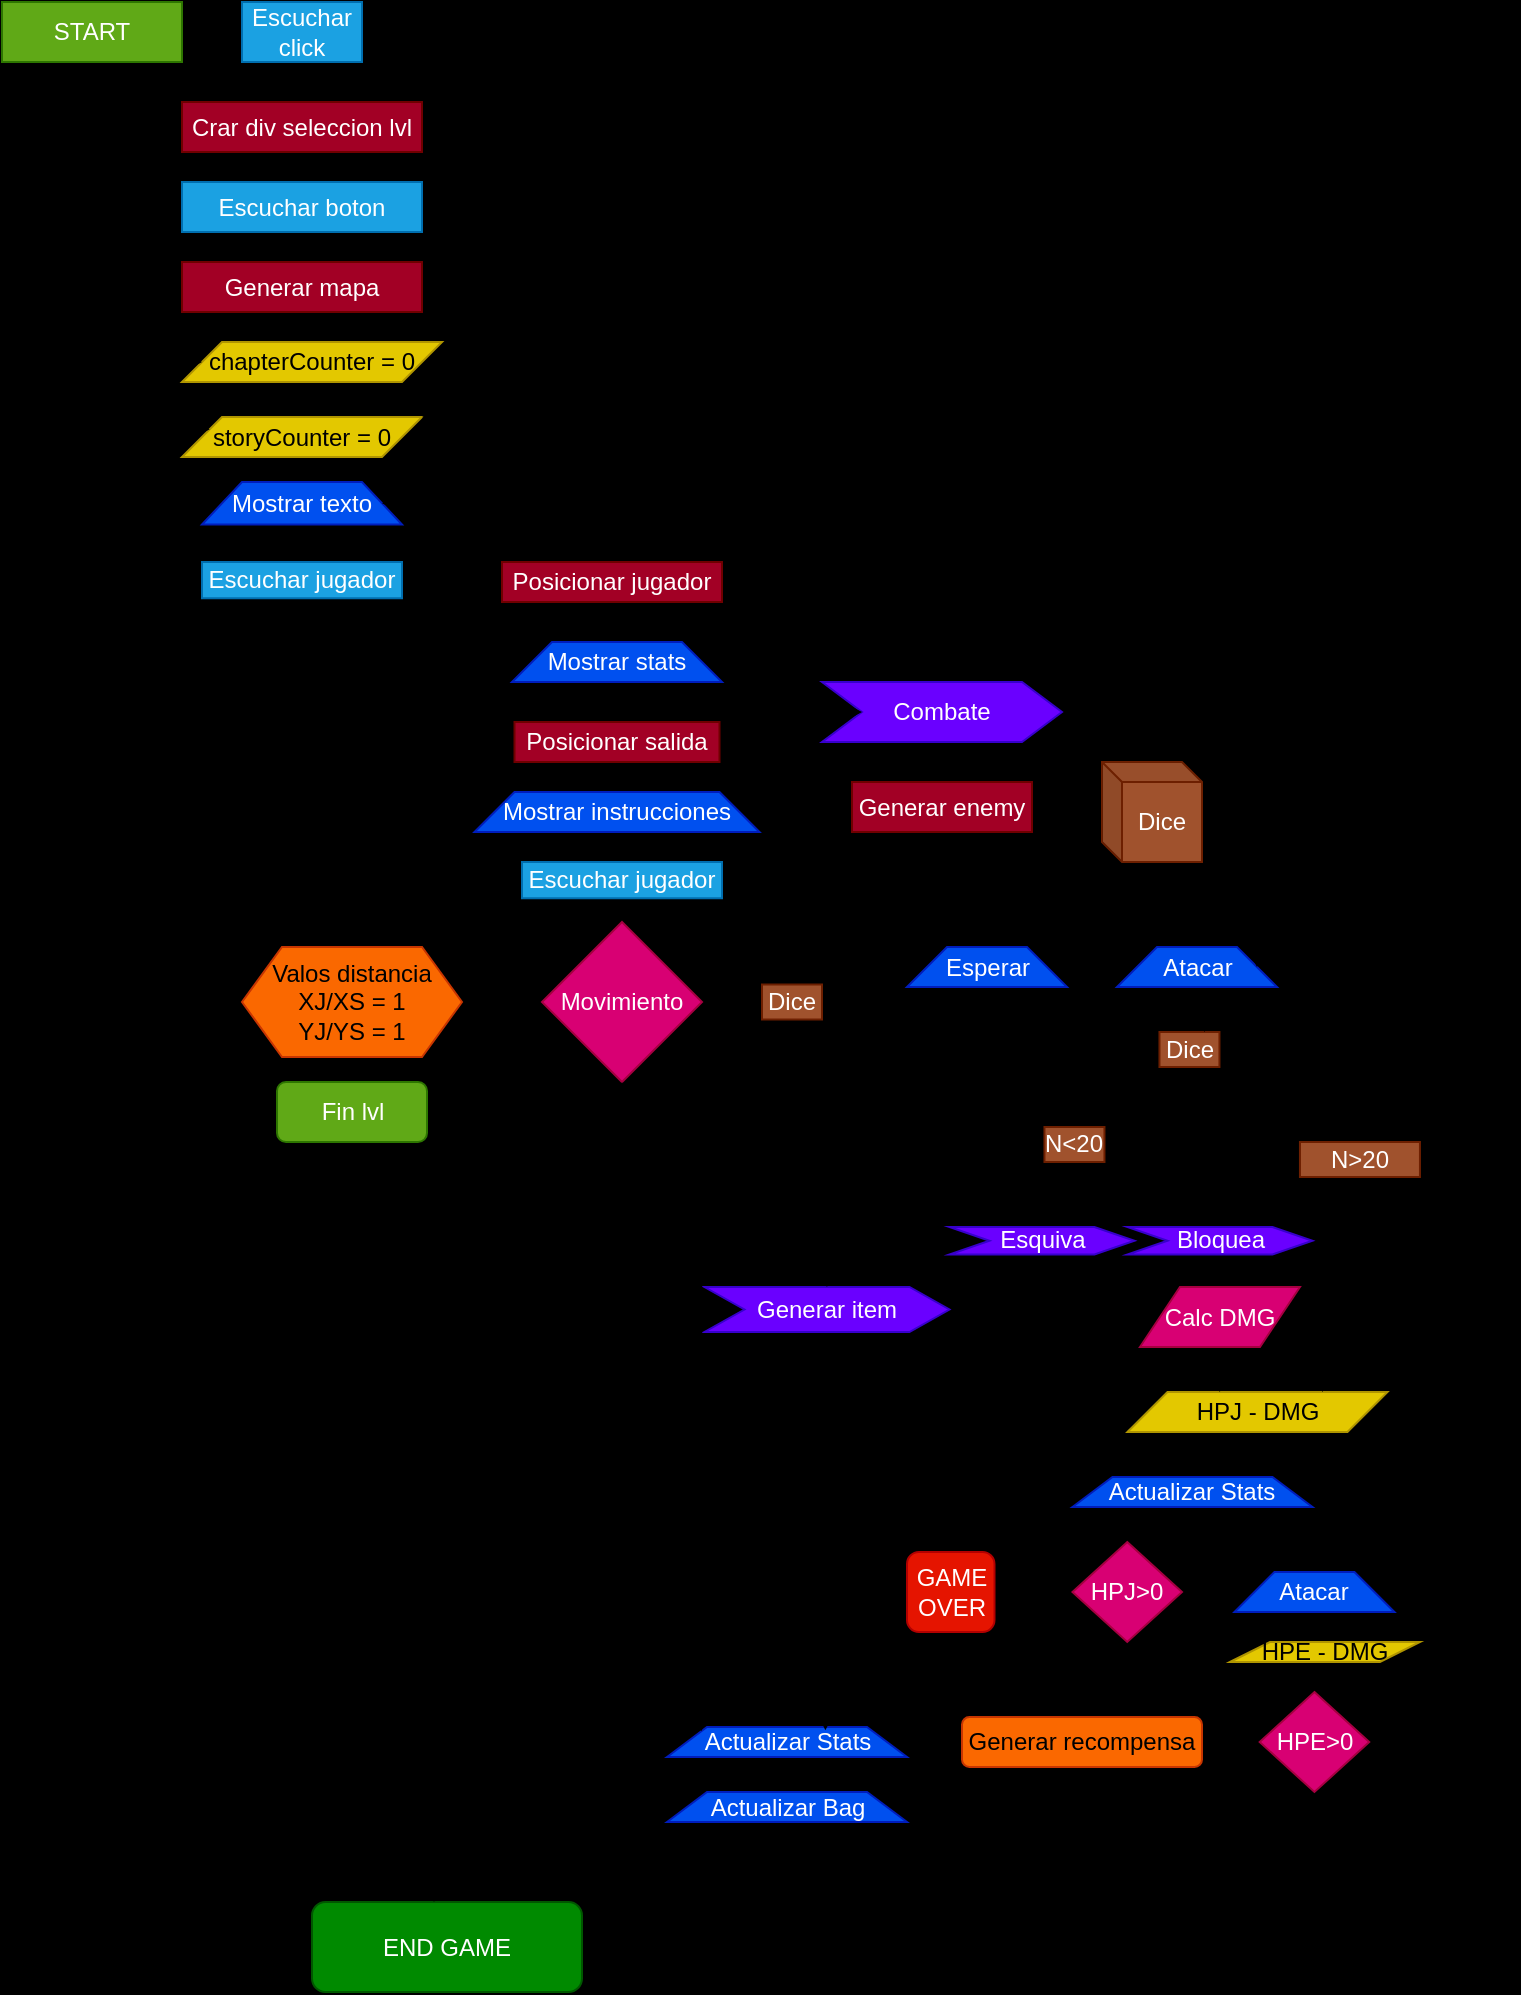 <mxfile version="21.7.5" type="device">
  <diagram name="Page-1" id="5d7acffa-a066-3a61-03fe-96351882024d">
    <mxGraphModel dx="1569" dy="1183" grid="1" gridSize="15" guides="1" tooltips="1" connect="1" arrows="1" fold="1" page="1" pageScale="1" pageWidth="827" pageHeight="1169" background="#000000" math="0" shadow="0">
      <root>
        <mxCell id="0" />
        <mxCell id="1" parent="0" />
        <mxCell id="wfoGd8OtOV6E7BtPtAyt-22" value="" style="edgeStyle=orthogonalEdgeStyle;rounded=0;orthogonalLoop=1;jettySize=auto;html=1;" parent="1" source="wfoGd8OtOV6E7BtPtAyt-1" target="wfoGd8OtOV6E7BtPtAyt-21" edge="1">
          <mxGeometry relative="1" as="geometry" />
        </mxCell>
        <mxCell id="wfoGd8OtOV6E7BtPtAyt-1" value="START" style="rounded=0;whiteSpace=wrap;html=1;fillColor=#60a917;fontColor=#ffffff;strokeColor=#2D7600;" parent="1" vertex="1">
          <mxGeometry x="10" y="10" width="90" height="30" as="geometry" />
        </mxCell>
        <mxCell id="wfoGd8OtOV6E7BtPtAyt-24" value="" style="edgeStyle=orthogonalEdgeStyle;rounded=0;orthogonalLoop=1;jettySize=auto;html=1;" parent="1" source="wfoGd8OtOV6E7BtPtAyt-21" target="wfoGd8OtOV6E7BtPtAyt-23" edge="1">
          <mxGeometry relative="1" as="geometry" />
        </mxCell>
        <mxCell id="wfoGd8OtOV6E7BtPtAyt-21" value="Escuchar click" style="rounded=0;whiteSpace=wrap;html=1;fillColor=#1ba1e2;fontColor=#ffffff;strokeColor=#006EAF;" parent="1" vertex="1">
          <mxGeometry x="130" y="10" width="60" height="30" as="geometry" />
        </mxCell>
        <mxCell id="wfoGd8OtOV6E7BtPtAyt-26" value="" style="edgeStyle=orthogonalEdgeStyle;rounded=0;orthogonalLoop=1;jettySize=auto;html=1;" parent="1" source="wfoGd8OtOV6E7BtPtAyt-23" target="wfoGd8OtOV6E7BtPtAyt-25" edge="1">
          <mxGeometry relative="1" as="geometry" />
        </mxCell>
        <mxCell id="wfoGd8OtOV6E7BtPtAyt-23" value="Crar div seleccion lvl" style="whiteSpace=wrap;html=1;rounded=0;fillColor=#a20025;fontColor=#ffffff;strokeColor=#6F0000;" parent="1" vertex="1">
          <mxGeometry x="100" y="60" width="120" height="25" as="geometry" />
        </mxCell>
        <mxCell id="wfoGd8OtOV6E7BtPtAyt-28" value="" style="edgeStyle=orthogonalEdgeStyle;rounded=0;orthogonalLoop=1;jettySize=auto;html=1;" parent="1" source="wfoGd8OtOV6E7BtPtAyt-25" target="wfoGd8OtOV6E7BtPtAyt-27" edge="1">
          <mxGeometry relative="1" as="geometry" />
        </mxCell>
        <mxCell id="wfoGd8OtOV6E7BtPtAyt-25" value="Escuchar boton" style="whiteSpace=wrap;html=1;rounded=0;fillColor=#1ba1e2;fontColor=#ffffff;strokeColor=#006EAF;" parent="1" vertex="1">
          <mxGeometry x="100" y="100" width="120" height="25" as="geometry" />
        </mxCell>
        <mxCell id="wfoGd8OtOV6E7BtPtAyt-60" style="edgeStyle=orthogonalEdgeStyle;rounded=0;orthogonalLoop=1;jettySize=auto;html=1;exitX=0.5;exitY=1;exitDx=0;exitDy=0;entryX=0.469;entryY=-0.033;entryDx=0;entryDy=0;entryPerimeter=0;" parent="1" source="wfoGd8OtOV6E7BtPtAyt-27" target="wfoGd8OtOV6E7BtPtAyt-59" edge="1">
          <mxGeometry relative="1" as="geometry" />
        </mxCell>
        <mxCell id="wfoGd8OtOV6E7BtPtAyt-27" value="Generar mapa" style="whiteSpace=wrap;html=1;rounded=0;fillColor=#a20025;fontColor=#ffffff;strokeColor=#6F0000;" parent="1" vertex="1">
          <mxGeometry x="100" y="140" width="120" height="25" as="geometry" />
        </mxCell>
        <mxCell id="wfoGd8OtOV6E7BtPtAyt-73" style="edgeStyle=orthogonalEdgeStyle;rounded=0;orthogonalLoop=1;jettySize=auto;html=1;exitX=1;exitY=0.25;exitDx=0;exitDy=0;entryX=-0.004;entryY=0.072;entryDx=0;entryDy=0;entryPerimeter=0;" parent="1" source="wfoGd8OtOV6E7BtPtAyt-30" target="wfoGd8OtOV6E7BtPtAyt-32" edge="1">
          <mxGeometry relative="1" as="geometry" />
        </mxCell>
        <mxCell id="wfoGd8OtOV6E7BtPtAyt-30" value="storyCounter = 0" style="shape=parallelogram;perimeter=parallelogramPerimeter;whiteSpace=wrap;html=1;fixedSize=1;rounded=0;fillColor=#e3c800;fontColor=#000000;strokeColor=#B09500;" parent="1" vertex="1">
          <mxGeometry x="100" y="217.5" width="120" height="20" as="geometry" />
        </mxCell>
        <mxCell id="wfoGd8OtOV6E7BtPtAyt-32" value="storyText//Array" style="swimlane;fontStyle=0;childLayout=stackLayout;horizontal=1;startSize=30;horizontalStack=0;resizeParent=1;resizeParentMax=0;resizeLast=0;collapsible=1;marginBottom=0;whiteSpace=wrap;html=1;fillColor=none;" parent="1" vertex="1">
          <mxGeometry x="440" y="60" width="110" height="210" as="geometry">
            <mxRectangle x="610" width="120" height="30" as="alternateBounds" />
          </mxGeometry>
        </mxCell>
        <mxCell id="wfoGd8OtOV6E7BtPtAyt-33" value="0" style="text;strokeColor=none;fillColor=none;align=left;verticalAlign=middle;spacingLeft=4;spacingRight=4;overflow=hidden;points=[[0,0.5],[1,0.5]];portConstraint=eastwest;rotatable=0;whiteSpace=wrap;html=1;" parent="wfoGd8OtOV6E7BtPtAyt-32" vertex="1">
          <mxGeometry y="30" width="110" height="30" as="geometry" />
        </mxCell>
        <mxCell id="wfoGd8OtOV6E7BtPtAyt-34" value="1" style="text;strokeColor=none;fillColor=none;align=left;verticalAlign=middle;spacingLeft=4;spacingRight=4;overflow=hidden;points=[[0,0.5],[1,0.5]];portConstraint=eastwest;rotatable=0;whiteSpace=wrap;html=1;" parent="wfoGd8OtOV6E7BtPtAyt-32" vertex="1">
          <mxGeometry y="60" width="110" height="30" as="geometry" />
        </mxCell>
        <mxCell id="wfoGd8OtOV6E7BtPtAyt-35" value="2" style="text;strokeColor=none;fillColor=none;align=left;verticalAlign=middle;spacingLeft=4;spacingRight=4;overflow=hidden;points=[[0,0.5],[1,0.5]];portConstraint=eastwest;rotatable=0;whiteSpace=wrap;html=1;" parent="wfoGd8OtOV6E7BtPtAyt-32" vertex="1">
          <mxGeometry y="90" width="110" height="30" as="geometry" />
        </mxCell>
        <mxCell id="wfoGd8OtOV6E7BtPtAyt-36" value="3" style="text;strokeColor=none;fillColor=none;align=left;verticalAlign=middle;spacingLeft=4;spacingRight=4;overflow=hidden;points=[[0,0.5],[1,0.5]];portConstraint=eastwest;rotatable=0;whiteSpace=wrap;html=1;" parent="wfoGd8OtOV6E7BtPtAyt-32" vertex="1">
          <mxGeometry y="120" width="110" height="30" as="geometry" />
        </mxCell>
        <mxCell id="wfoGd8OtOV6E7BtPtAyt-38" value="4" style="text;strokeColor=none;fillColor=none;align=left;verticalAlign=middle;spacingLeft=4;spacingRight=4;overflow=hidden;points=[[0,0.5],[1,0.5]];portConstraint=eastwest;rotatable=0;whiteSpace=wrap;html=1;" parent="wfoGd8OtOV6E7BtPtAyt-32" vertex="1">
          <mxGeometry y="150" width="110" height="30" as="geometry" />
        </mxCell>
        <mxCell id="wfoGd8OtOV6E7BtPtAyt-37" value="5" style="text;strokeColor=none;fillColor=none;align=left;verticalAlign=middle;spacingLeft=4;spacingRight=4;overflow=hidden;points=[[0,0.5],[1,0.5]];portConstraint=eastwest;rotatable=0;whiteSpace=wrap;html=1;" parent="wfoGd8OtOV6E7BtPtAyt-32" vertex="1">
          <mxGeometry y="180" width="110" height="30" as="geometry" />
        </mxCell>
        <mxCell id="wfoGd8OtOV6E7BtPtAyt-75" style="edgeStyle=orthogonalEdgeStyle;rounded=0;orthogonalLoop=1;jettySize=auto;html=1;exitX=0.5;exitY=1;exitDx=0;exitDy=0;entryX=0.5;entryY=0;entryDx=0;entryDy=0;" parent="1" source="wfoGd8OtOV6E7BtPtAyt-39" target="wfoGd8OtOV6E7BtPtAyt-47" edge="1">
          <mxGeometry relative="1" as="geometry" />
        </mxCell>
        <mxCell id="wfoGd8OtOV6E7BtPtAyt-39" value="Mostrar texto" style="shape=trapezoid;perimeter=trapezoidPerimeter;whiteSpace=wrap;html=1;fixedSize=1;rounded=0;fillColor=#0050ef;strokeColor=#001DBC;fontColor=#ffffff;" parent="1" vertex="1">
          <mxGeometry x="110" y="250" width="100" height="21.25" as="geometry" />
        </mxCell>
        <mxCell id="wfoGd8OtOV6E7BtPtAyt-77" style="edgeStyle=orthogonalEdgeStyle;rounded=0;orthogonalLoop=1;jettySize=auto;html=1;exitX=0;exitY=0.5;exitDx=0;exitDy=0;entryX=0;entryY=0.25;entryDx=0;entryDy=0;" parent="1" source="wfoGd8OtOV6E7BtPtAyt-47" target="wfoGd8OtOV6E7BtPtAyt-30" edge="1">
          <mxGeometry relative="1" as="geometry">
            <Array as="points">
              <mxPoint x="90" y="299" />
              <mxPoint x="90" y="224" />
            </Array>
          </mxGeometry>
        </mxCell>
        <mxCell id="wfoGd8OtOV6E7BtPtAyt-78" style="edgeStyle=orthogonalEdgeStyle;rounded=0;orthogonalLoop=1;jettySize=auto;html=1;exitX=1;exitY=0.5;exitDx=0;exitDy=0;entryX=0;entryY=0.5;entryDx=0;entryDy=0;" parent="1" source="wfoGd8OtOV6E7BtPtAyt-47" target="wfoGd8OtOV6E7BtPtAyt-52" edge="1">
          <mxGeometry relative="1" as="geometry" />
        </mxCell>
        <mxCell id="wfoGd8OtOV6E7BtPtAyt-47" value="Escuchar jugador" style="whiteSpace=wrap;html=1;rounded=0;fillColor=#1ba1e2;fontColor=#ffffff;strokeColor=#006EAF;" parent="1" vertex="1">
          <mxGeometry x="110" y="290" width="100" height="18.13" as="geometry" />
        </mxCell>
        <mxCell id="wfoGd8OtOV6E7BtPtAyt-56" value="" style="edgeStyle=orthogonalEdgeStyle;rounded=0;orthogonalLoop=1;jettySize=auto;html=1;" parent="1" source="wfoGd8OtOV6E7BtPtAyt-52" target="wfoGd8OtOV6E7BtPtAyt-55" edge="1">
          <mxGeometry relative="1" as="geometry">
            <Array as="points">
              <mxPoint x="315" y="320" />
              <mxPoint x="315" y="320" />
            </Array>
          </mxGeometry>
        </mxCell>
        <mxCell id="wfoGd8OtOV6E7BtPtAyt-52" value="Posicionar jugador" style="rounded=0;whiteSpace=wrap;html=1;fillColor=#a20025;fontColor=#ffffff;strokeColor=#6F0000;" parent="1" vertex="1">
          <mxGeometry x="260" y="290" width="110" height="20" as="geometry" />
        </mxCell>
        <mxCell id="wfoGd8OtOV6E7BtPtAyt-58" value="" style="edgeStyle=orthogonalEdgeStyle;rounded=0;orthogonalLoop=1;jettySize=auto;html=1;" parent="1" source="wfoGd8OtOV6E7BtPtAyt-55" target="wfoGd8OtOV6E7BtPtAyt-57" edge="1">
          <mxGeometry relative="1" as="geometry" />
        </mxCell>
        <mxCell id="wfoGd8OtOV6E7BtPtAyt-55" value="Mostrar stats" style="shape=trapezoid;perimeter=trapezoidPerimeter;whiteSpace=wrap;html=1;fixedSize=1;rounded=0;fillColor=#0050ef;fontColor=#ffffff;strokeColor=#001DBC;" parent="1" vertex="1">
          <mxGeometry x="265" y="330" width="105" height="20" as="geometry" />
        </mxCell>
        <mxCell id="wfoGd8OtOV6E7BtPtAyt-80" value="" style="edgeStyle=orthogonalEdgeStyle;rounded=0;orthogonalLoop=1;jettySize=auto;html=1;" parent="1" source="wfoGd8OtOV6E7BtPtAyt-57" target="wfoGd8OtOV6E7BtPtAyt-79" edge="1">
          <mxGeometry relative="1" as="geometry" />
        </mxCell>
        <mxCell id="wfoGd8OtOV6E7BtPtAyt-57" value="Posicionar salida" style="whiteSpace=wrap;html=1;fillColor=#a20025;strokeColor=#6F0000;fontColor=#ffffff;rounded=0;" parent="1" vertex="1">
          <mxGeometry x="266.25" y="370" width="102.5" height="20" as="geometry" />
        </mxCell>
        <mxCell id="wfoGd8OtOV6E7BtPtAyt-61" style="edgeStyle=orthogonalEdgeStyle;rounded=0;orthogonalLoop=1;jettySize=auto;html=1;exitX=0.5;exitY=1;exitDx=0;exitDy=0;entryX=0.554;entryY=-0.046;entryDx=0;entryDy=0;entryPerimeter=0;" parent="1" source="wfoGd8OtOV6E7BtPtAyt-59" target="wfoGd8OtOV6E7BtPtAyt-30" edge="1">
          <mxGeometry relative="1" as="geometry" />
        </mxCell>
        <mxCell id="wfoGd8OtOV6E7BtPtAyt-71" style="edgeStyle=orthogonalEdgeStyle;rounded=0;orthogonalLoop=1;jettySize=auto;html=1;exitX=1;exitY=0;exitDx=0;exitDy=0;entryX=0.005;entryY=0.116;entryDx=0;entryDy=0;entryPerimeter=0;" parent="1" source="wfoGd8OtOV6E7BtPtAyt-59" target="wfoGd8OtOV6E7BtPtAyt-65" edge="1">
          <mxGeometry relative="1" as="geometry" />
        </mxCell>
        <mxCell id="wfoGd8OtOV6E7BtPtAyt-59" value="chapterCounter = 0" style="shape=parallelogram;perimeter=parallelogramPerimeter;whiteSpace=wrap;html=1;fixedSize=1;rounded=0;fillColor=#e3c800;fontColor=#000000;strokeColor=#B09500;" parent="1" vertex="1">
          <mxGeometry x="100" y="180" width="130" height="20" as="geometry" />
        </mxCell>
        <mxCell id="wfoGd8OtOV6E7BtPtAyt-64" value="chapterSelector//Array" style="swimlane;fontStyle=0;childLayout=stackLayout;horizontal=1;startSize=30;horizontalStack=0;resizeParent=1;resizeParentMax=0;resizeLast=0;collapsible=1;marginBottom=0;whiteSpace=wrap;html=1;fillColor=none;" parent="1" vertex="1">
          <mxGeometry x="610" y="10" width="130" height="210" as="geometry">
            <mxRectangle x="610" width="120" height="30" as="alternateBounds" />
          </mxGeometry>
        </mxCell>
        <mxCell id="wfoGd8OtOV6E7BtPtAyt-65" value="0" style="text;strokeColor=none;fillColor=none;align=left;verticalAlign=middle;spacingLeft=4;spacingRight=4;overflow=hidden;points=[[0,0.5],[1,0.5]];portConstraint=eastwest;rotatable=0;whiteSpace=wrap;html=1;" parent="wfoGd8OtOV6E7BtPtAyt-64" vertex="1">
          <mxGeometry y="30" width="130" height="30" as="geometry" />
        </mxCell>
        <mxCell id="wfoGd8OtOV6E7BtPtAyt-66" value="1" style="text;strokeColor=none;fillColor=none;align=left;verticalAlign=middle;spacingLeft=4;spacingRight=4;overflow=hidden;points=[[0,0.5],[1,0.5]];portConstraint=eastwest;rotatable=0;whiteSpace=wrap;html=1;" parent="wfoGd8OtOV6E7BtPtAyt-64" vertex="1">
          <mxGeometry y="60" width="130" height="30" as="geometry" />
        </mxCell>
        <mxCell id="wfoGd8OtOV6E7BtPtAyt-67" value="2" style="text;strokeColor=none;fillColor=none;align=left;verticalAlign=middle;spacingLeft=4;spacingRight=4;overflow=hidden;points=[[0,0.5],[1,0.5]];portConstraint=eastwest;rotatable=0;whiteSpace=wrap;html=1;" parent="wfoGd8OtOV6E7BtPtAyt-64" vertex="1">
          <mxGeometry y="90" width="130" height="30" as="geometry" />
        </mxCell>
        <mxCell id="wfoGd8OtOV6E7BtPtAyt-68" value="3" style="text;strokeColor=none;fillColor=none;align=left;verticalAlign=middle;spacingLeft=4;spacingRight=4;overflow=hidden;points=[[0,0.5],[1,0.5]];portConstraint=eastwest;rotatable=0;whiteSpace=wrap;html=1;" parent="wfoGd8OtOV6E7BtPtAyt-64" vertex="1">
          <mxGeometry y="120" width="130" height="30" as="geometry" />
        </mxCell>
        <mxCell id="wfoGd8OtOV6E7BtPtAyt-69" value="4" style="text;strokeColor=none;fillColor=none;align=left;verticalAlign=middle;spacingLeft=4;spacingRight=4;overflow=hidden;points=[[0,0.5],[1,0.5]];portConstraint=eastwest;rotatable=0;whiteSpace=wrap;html=1;" parent="wfoGd8OtOV6E7BtPtAyt-64" vertex="1">
          <mxGeometry y="150" width="130" height="30" as="geometry" />
        </mxCell>
        <mxCell id="wfoGd8OtOV6E7BtPtAyt-70" value="5" style="text;strokeColor=none;fillColor=none;align=left;verticalAlign=middle;spacingLeft=4;spacingRight=4;overflow=hidden;points=[[0,0.5],[1,0.5]];portConstraint=eastwest;rotatable=0;whiteSpace=wrap;html=1;" parent="wfoGd8OtOV6E7BtPtAyt-64" vertex="1">
          <mxGeometry y="180" width="130" height="30" as="geometry" />
        </mxCell>
        <mxCell id="wfoGd8OtOV6E7BtPtAyt-72" style="edgeStyle=orthogonalEdgeStyle;rounded=0;orthogonalLoop=1;jettySize=auto;html=1;exitX=0;exitY=0.5;exitDx=0;exitDy=0;entryX=1;entryY=0;entryDx=0;entryDy=0;" parent="1" source="wfoGd8OtOV6E7BtPtAyt-65" target="wfoGd8OtOV6E7BtPtAyt-30" edge="1">
          <mxGeometry relative="1" as="geometry">
            <Array as="points">
              <mxPoint x="240" y="55" />
              <mxPoint x="240" y="217" />
            </Array>
          </mxGeometry>
        </mxCell>
        <mxCell id="wfoGd8OtOV6E7BtPtAyt-74" style="edgeStyle=orthogonalEdgeStyle;rounded=0;orthogonalLoop=1;jettySize=auto;html=1;exitX=0;exitY=0.5;exitDx=0;exitDy=0;entryX=1;entryY=0.5;entryDx=0;entryDy=0;" parent="1" source="wfoGd8OtOV6E7BtPtAyt-37" target="wfoGd8OtOV6E7BtPtAyt-39" edge="1">
          <mxGeometry relative="1" as="geometry">
            <Array as="points">
              <mxPoint x="440" y="260" />
              <mxPoint x="340" y="260" />
            </Array>
          </mxGeometry>
        </mxCell>
        <mxCell id="wfoGd8OtOV6E7BtPtAyt-84" style="edgeStyle=orthogonalEdgeStyle;rounded=0;orthogonalLoop=1;jettySize=auto;html=1;exitX=0.5;exitY=1;exitDx=0;exitDy=0;entryX=0.5;entryY=0;entryDx=0;entryDy=0;" parent="1" source="wfoGd8OtOV6E7BtPtAyt-79" target="wfoGd8OtOV6E7BtPtAyt-83" edge="1">
          <mxGeometry relative="1" as="geometry" />
        </mxCell>
        <mxCell id="wfoGd8OtOV6E7BtPtAyt-79" value="Mostrar instrucciones" style="shape=trapezoid;perimeter=trapezoidPerimeter;whiteSpace=wrap;html=1;fixedSize=1;fillColor=#0050ef;strokeColor=#001DBC;fontColor=#ffffff;rounded=0;" parent="1" vertex="1">
          <mxGeometry x="246.25" y="405" width="142.5" height="20" as="geometry" />
        </mxCell>
        <mxCell id="wfoGd8OtOV6E7BtPtAyt-86" style="edgeStyle=orthogonalEdgeStyle;rounded=0;orthogonalLoop=1;jettySize=auto;html=1;exitX=0.5;exitY=1;exitDx=0;exitDy=0;entryX=0.5;entryY=0;entryDx=0;entryDy=0;" parent="1" source="wfoGd8OtOV6E7BtPtAyt-83" target="wfoGd8OtOV6E7BtPtAyt-85" edge="1">
          <mxGeometry relative="1" as="geometry" />
        </mxCell>
        <mxCell id="wfoGd8OtOV6E7BtPtAyt-83" value="Escuchar jugador" style="whiteSpace=wrap;html=1;rounded=0;fillColor=#1ba1e2;fontColor=#ffffff;strokeColor=#006EAF;" parent="1" vertex="1">
          <mxGeometry x="270" y="440" width="100" height="18.13" as="geometry" />
        </mxCell>
        <mxCell id="wfoGd8OtOV6E7BtPtAyt-89" value="" style="edgeStyle=orthogonalEdgeStyle;rounded=0;orthogonalLoop=1;jettySize=auto;html=1;" parent="1" source="wfoGd8OtOV6E7BtPtAyt-85" target="wfoGd8OtOV6E7BtPtAyt-88" edge="1">
          <mxGeometry relative="1" as="geometry" />
        </mxCell>
        <mxCell id="Ymu5qP9OyTFw5KDKqHEt-3" style="edgeStyle=orthogonalEdgeStyle;rounded=0;orthogonalLoop=1;jettySize=auto;html=1;exitX=1;exitY=0.5;exitDx=0;exitDy=0;entryX=0;entryY=0.5;entryDx=0;entryDy=0;" edge="1" parent="1" source="wfoGd8OtOV6E7BtPtAyt-85" target="Ymu5qP9OyTFw5KDKqHEt-2">
          <mxGeometry relative="1" as="geometry" />
        </mxCell>
        <mxCell id="wfoGd8OtOV6E7BtPtAyt-85" value="Movimiento" style="rhombus;whiteSpace=wrap;html=1;fillColor=#d80073;fontColor=#ffffff;strokeColor=#A50040;" parent="1" vertex="1">
          <mxGeometry x="280" y="470" width="80" height="80" as="geometry" />
        </mxCell>
        <mxCell id="wfoGd8OtOV6E7BtPtAyt-92" value="" style="edgeStyle=orthogonalEdgeStyle;rounded=0;orthogonalLoop=1;jettySize=auto;html=1;" parent="1" source="wfoGd8OtOV6E7BtPtAyt-88" target="wfoGd8OtOV6E7BtPtAyt-91" edge="1">
          <mxGeometry relative="1" as="geometry" />
        </mxCell>
        <mxCell id="wfoGd8OtOV6E7BtPtAyt-88" value="Valos distancia XJ/XS = 1&lt;br&gt;YJ/YS = 1" style="shape=hexagon;perimeter=hexagonPerimeter2;whiteSpace=wrap;html=1;fixedSize=1;fillColor=#fa6800;strokeColor=#C73500;fontColor=#000000;" parent="1" vertex="1">
          <mxGeometry x="130" y="482.5" width="110" height="55" as="geometry" />
        </mxCell>
        <mxCell id="Ymu5qP9OyTFw5KDKqHEt-8" style="edgeStyle=orthogonalEdgeStyle;rounded=0;orthogonalLoop=1;jettySize=auto;html=1;exitX=0;exitY=0.5;exitDx=0;exitDy=0;entryX=0;entryY=0.5;entryDx=0;entryDy=0;" edge="1" parent="1" source="wfoGd8OtOV6E7BtPtAyt-91" target="wfoGd8OtOV6E7BtPtAyt-59">
          <mxGeometry relative="1" as="geometry">
            <Array as="points">
              <mxPoint x="45" y="565" />
              <mxPoint x="45" y="190" />
            </Array>
          </mxGeometry>
        </mxCell>
        <mxCell id="wfoGd8OtOV6E7BtPtAyt-91" value="Fin lvl" style="rounded=1;whiteSpace=wrap;html=1;fillColor=#60a917;strokeColor=#2D7600;fontColor=#ffffff;" parent="1" vertex="1">
          <mxGeometry x="147.5" y="550" width="75" height="30" as="geometry" />
        </mxCell>
        <mxCell id="wfoGd8OtOV6E7BtPtAyt-96" value="" style="edgeStyle=orthogonalEdgeStyle;rounded=0;orthogonalLoop=1;jettySize=auto;html=1;" parent="1" source="wfoGd8OtOV6E7BtPtAyt-93" target="wfoGd8OtOV6E7BtPtAyt-95" edge="1">
          <mxGeometry relative="1" as="geometry" />
        </mxCell>
        <mxCell id="wfoGd8OtOV6E7BtPtAyt-93" value="Combate" style="shape=step;perimeter=stepPerimeter;whiteSpace=wrap;html=1;fixedSize=1;fillColor=#6a00ff;strokeColor=#3700CC;fontColor=#ffffff;" parent="1" vertex="1">
          <mxGeometry x="420" y="350" width="120" height="30" as="geometry" />
        </mxCell>
        <mxCell id="wfoGd8OtOV6E7BtPtAyt-98" style="edgeStyle=orthogonalEdgeStyle;rounded=0;orthogonalLoop=1;jettySize=auto;html=1;exitX=1;exitY=0.5;exitDx=0;exitDy=0;entryX=0;entryY=0;entryDx=0;entryDy=20;entryPerimeter=0;" parent="1" source="wfoGd8OtOV6E7BtPtAyt-95" target="wfoGd8OtOV6E7BtPtAyt-97" edge="1">
          <mxGeometry relative="1" as="geometry" />
        </mxCell>
        <mxCell id="wfoGd8OtOV6E7BtPtAyt-95" value="Generar enemy" style="whiteSpace=wrap;html=1;fillColor=#a20025;strokeColor=#6F0000;fontColor=#ffffff;" parent="1" vertex="1">
          <mxGeometry x="435" y="400" width="90" height="25" as="geometry" />
        </mxCell>
        <mxCell id="wfoGd8OtOV6E7BtPtAyt-132" style="edgeStyle=orthogonalEdgeStyle;rounded=0;orthogonalLoop=1;jettySize=auto;html=1;exitX=0;exitY=0;exitDx=10;exitDy=50;exitPerimeter=0;entryX=0.25;entryY=0;entryDx=0;entryDy=0;" parent="1" source="wfoGd8OtOV6E7BtPtAyt-97" target="wfoGd8OtOV6E7BtPtAyt-100" edge="1">
          <mxGeometry relative="1" as="geometry">
            <Array as="points">
              <mxPoint x="483" y="440" />
            </Array>
          </mxGeometry>
        </mxCell>
        <mxCell id="wfoGd8OtOV6E7BtPtAyt-133" style="edgeStyle=orthogonalEdgeStyle;rounded=0;orthogonalLoop=1;jettySize=auto;html=1;exitX=0;exitY=0;exitDx=30;exitDy=50;exitPerimeter=0;entryX=0.314;entryY=0.015;entryDx=0;entryDy=0;entryPerimeter=0;" parent="1" source="wfoGd8OtOV6E7BtPtAyt-97" target="wfoGd8OtOV6E7BtPtAyt-99" edge="1">
          <mxGeometry relative="1" as="geometry" />
        </mxCell>
        <mxCell id="wfoGd8OtOV6E7BtPtAyt-97" value="Dice" style="shape=cube;whiteSpace=wrap;html=1;boundedLbl=1;backgroundOutline=1;darkOpacity=0.05;darkOpacity2=0.1;size=10;fillColor=#a0522d;fontColor=#ffffff;strokeColor=#6D1F00;" parent="1" vertex="1">
          <mxGeometry x="560" y="390" width="50" height="50" as="geometry" />
        </mxCell>
        <mxCell id="wfoGd8OtOV6E7BtPtAyt-100" value="Esperar" style="shape=trapezoid;perimeter=trapezoidPerimeter;whiteSpace=wrap;html=1;fixedSize=1;fillColor=#0050ef;fontColor=#ffffff;strokeColor=#001DBC;" parent="1" vertex="1">
          <mxGeometry x="462.5" y="482.5" width="80" height="20" as="geometry" />
        </mxCell>
        <mxCell id="wfoGd8OtOV6E7BtPtAyt-136" style="edgeStyle=orthogonalEdgeStyle;rounded=0;orthogonalLoop=1;jettySize=auto;html=1;exitX=0.25;exitY=1;exitDx=0;exitDy=0;entryX=0.5;entryY=0;entryDx=0;entryDy=0;" parent="1" source="wfoGd8OtOV6E7BtPtAyt-106" target="wfoGd8OtOV6E7BtPtAyt-127" edge="1">
          <mxGeometry relative="1" as="geometry" />
        </mxCell>
        <mxCell id="wfoGd8OtOV6E7BtPtAyt-106" value="HPJ - DMG" style="shape=parallelogram;perimeter=parallelogramPerimeter;whiteSpace=wrap;html=1;fixedSize=1;rounded=0;fillColor=#e3c800;fontColor=#000000;strokeColor=#B09500;" parent="1" vertex="1">
          <mxGeometry x="572.73" y="705" width="130" height="20" as="geometry" />
        </mxCell>
        <mxCell id="wfoGd8OtOV6E7BtPtAyt-114" style="edgeStyle=orthogonalEdgeStyle;rounded=0;orthogonalLoop=1;jettySize=auto;html=1;exitX=0;exitY=1;exitDx=0;exitDy=0;entryX=0.5;entryY=0;entryDx=0;entryDy=0;" parent="1" source="wfoGd8OtOV6E7BtPtAyt-109" target="wfoGd8OtOV6E7BtPtAyt-111" edge="1">
          <mxGeometry relative="1" as="geometry">
            <Array as="points">
              <mxPoint x="588.73" y="552.5" />
              <mxPoint x="545.73" y="552.5" />
            </Array>
          </mxGeometry>
        </mxCell>
        <mxCell id="wfoGd8OtOV6E7BtPtAyt-115" style="edgeStyle=orthogonalEdgeStyle;rounded=0;orthogonalLoop=1;jettySize=auto;html=1;exitX=0.5;exitY=1;exitDx=0;exitDy=0;entryX=0.5;entryY=0;entryDx=0;entryDy=0;" parent="1" source="wfoGd8OtOV6E7BtPtAyt-109" target="wfoGd8OtOV6E7BtPtAyt-112" edge="1">
          <mxGeometry relative="1" as="geometry" />
        </mxCell>
        <mxCell id="wfoGd8OtOV6E7BtPtAyt-109" value="Dice" style="rounded=0;whiteSpace=wrap;html=1;fillColor=#a0522d;fontColor=#ffffff;strokeColor=#6D1F00;" parent="1" vertex="1">
          <mxGeometry x="588.73" y="525" width="30" height="17.5" as="geometry" />
        </mxCell>
        <mxCell id="wfoGd8OtOV6E7BtPtAyt-118" value="" style="edgeStyle=orthogonalEdgeStyle;rounded=0;orthogonalLoop=1;jettySize=auto;html=1;" parent="1" source="wfoGd8OtOV6E7BtPtAyt-111" target="wfoGd8OtOV6E7BtPtAyt-117" edge="1">
          <mxGeometry relative="1" as="geometry" />
        </mxCell>
        <mxCell id="wfoGd8OtOV6E7BtPtAyt-141" style="edgeStyle=orthogonalEdgeStyle;rounded=0;orthogonalLoop=1;jettySize=auto;html=1;exitX=1;exitY=0.5;exitDx=0;exitDy=0;entryX=0.439;entryY=0.122;entryDx=0;entryDy=0;entryPerimeter=0;" parent="1" source="wfoGd8OtOV6E7BtPtAyt-111" target="wfoGd8OtOV6E7BtPtAyt-119" edge="1">
          <mxGeometry relative="1" as="geometry" />
        </mxCell>
        <mxCell id="wfoGd8OtOV6E7BtPtAyt-111" value="N&amp;lt;20" style="rounded=0;whiteSpace=wrap;html=1;fillColor=#a0522d;fontColor=#ffffff;strokeColor=#6D1F00;" parent="1" vertex="1">
          <mxGeometry x="531.23" y="572.5" width="30" height="17.5" as="geometry" />
        </mxCell>
        <mxCell id="wfoGd8OtOV6E7BtPtAyt-142" style="edgeStyle=orthogonalEdgeStyle;rounded=0;orthogonalLoop=1;jettySize=auto;html=1;exitX=0.5;exitY=1;exitDx=0;exitDy=0;entryX=0.75;entryY=0;entryDx=0;entryDy=0;" parent="1" source="wfoGd8OtOV6E7BtPtAyt-112" target="wfoGd8OtOV6E7BtPtAyt-106" edge="1">
          <mxGeometry relative="1" as="geometry">
            <Array as="points">
              <mxPoint x="689" y="675" />
              <mxPoint x="670" y="675" />
            </Array>
          </mxGeometry>
        </mxCell>
        <mxCell id="wfoGd8OtOV6E7BtPtAyt-112" value="N&amp;gt;20" style="rounded=0;whiteSpace=wrap;html=1;fillColor=#a0522d;fontColor=#ffffff;strokeColor=#6D1F00;" parent="1" vertex="1">
          <mxGeometry x="658.98" y="580" width="60" height="17.5" as="geometry" />
        </mxCell>
        <mxCell id="wfoGd8OtOV6E7BtPtAyt-128" style="edgeStyle=orthogonalEdgeStyle;rounded=0;orthogonalLoop=1;jettySize=auto;html=1;exitX=0.5;exitY=1;exitDx=0;exitDy=0;entryX=0;entryY=0.5;entryDx=0;entryDy=0;" parent="1" source="wfoGd8OtOV6E7BtPtAyt-117" target="wfoGd8OtOV6E7BtPtAyt-127" edge="1">
          <mxGeometry relative="1" as="geometry">
            <Array as="points">
              <mxPoint x="529.73" y="755.5" />
              <mxPoint x="555.73" y="755.5" />
            </Array>
          </mxGeometry>
        </mxCell>
        <mxCell id="wfoGd8OtOV6E7BtPtAyt-117" value="Esquiva" style="shape=step;perimeter=stepPerimeter;whiteSpace=wrap;html=1;fixedSize=1;fillColor=#6a00ff;strokeColor=#3700CC;fontColor=#ffffff;rounded=0;" parent="1" vertex="1">
          <mxGeometry x="483.73" y="622.5" width="92.5" height="13.75" as="geometry" />
        </mxCell>
        <mxCell id="wfoGd8OtOV6E7BtPtAyt-124" style="edgeStyle=orthogonalEdgeStyle;rounded=0;orthogonalLoop=1;jettySize=auto;html=1;exitX=0.5;exitY=1;exitDx=0;exitDy=0;entryX=0.5;entryY=0;entryDx=0;entryDy=0;" parent="1" source="wfoGd8OtOV6E7BtPtAyt-119" target="wfoGd8OtOV6E7BtPtAyt-123" edge="1">
          <mxGeometry relative="1" as="geometry" />
        </mxCell>
        <mxCell id="wfoGd8OtOV6E7BtPtAyt-119" value="Bloquea" style="shape=step;perimeter=stepPerimeter;whiteSpace=wrap;html=1;fixedSize=1;fillColor=#6a00ff;strokeColor=#3700CC;fontColor=#ffffff;rounded=0;" parent="1" vertex="1">
          <mxGeometry x="572.73" y="622.5" width="92.5" height="13.75" as="geometry" />
        </mxCell>
        <mxCell id="wfoGd8OtOV6E7BtPtAyt-135" style="edgeStyle=orthogonalEdgeStyle;rounded=0;orthogonalLoop=1;jettySize=auto;html=1;exitX=0.5;exitY=1;exitDx=0;exitDy=0;entryX=0.355;entryY=0;entryDx=0;entryDy=0;entryPerimeter=0;" parent="1" source="wfoGd8OtOV6E7BtPtAyt-123" target="wfoGd8OtOV6E7BtPtAyt-106" edge="1">
          <mxGeometry relative="1" as="geometry" />
        </mxCell>
        <mxCell id="wfoGd8OtOV6E7BtPtAyt-123" value="Calc DMG" style="shape=parallelogram;perimeter=parallelogramPerimeter;whiteSpace=wrap;html=1;fixedSize=1;fillColor=#d80073;fontColor=#ffffff;strokeColor=#A50040;" parent="1" vertex="1">
          <mxGeometry x="578.98" y="652.5" width="80" height="30" as="geometry" />
        </mxCell>
        <mxCell id="wfoGd8OtOV6E7BtPtAyt-138" style="edgeStyle=orthogonalEdgeStyle;rounded=0;orthogonalLoop=1;jettySize=auto;html=1;exitX=0.25;exitY=1;exitDx=0;exitDy=0;entryX=0.5;entryY=0;entryDx=0;entryDy=0;" parent="1" source="wfoGd8OtOV6E7BtPtAyt-127" target="wfoGd8OtOV6E7BtPtAyt-137" edge="1">
          <mxGeometry relative="1" as="geometry" />
        </mxCell>
        <mxCell id="wfoGd8OtOV6E7BtPtAyt-127" value="Actualizar Stats" style="shape=trapezoid;perimeter=trapezoidPerimeter;whiteSpace=wrap;html=1;fixedSize=1;fillColor=#0050ef;fontColor=#ffffff;strokeColor=#001DBC;" parent="1" vertex="1">
          <mxGeometry x="545.23" y="747.5" width="120" height="15" as="geometry" />
        </mxCell>
        <mxCell id="wfoGd8OtOV6E7BtPtAyt-134" style="edgeStyle=orthogonalEdgeStyle;rounded=0;orthogonalLoop=1;jettySize=auto;html=1;exitX=0.5;exitY=1;exitDx=0;exitDy=0;entryX=0.75;entryY=0;entryDx=0;entryDy=0;" parent="1" source="wfoGd8OtOV6E7BtPtAyt-99" target="wfoGd8OtOV6E7BtPtAyt-109" edge="1">
          <mxGeometry relative="1" as="geometry" />
        </mxCell>
        <mxCell id="wfoGd8OtOV6E7BtPtAyt-99" value="Atacar" style="shape=trapezoid;perimeter=trapezoidPerimeter;whiteSpace=wrap;html=1;fixedSize=1;fillColor=#0050ef;fontColor=#ffffff;strokeColor=#001DBC;" parent="1" vertex="1">
          <mxGeometry x="567.5" y="482.5" width="80" height="20" as="geometry" />
        </mxCell>
        <mxCell id="wfoGd8OtOV6E7BtPtAyt-143" style="edgeStyle=orthogonalEdgeStyle;rounded=0;orthogonalLoop=1;jettySize=auto;html=1;exitX=1;exitY=0.5;exitDx=0;exitDy=0;entryX=0;entryY=0.5;entryDx=0;entryDy=0;" parent="1" source="wfoGd8OtOV6E7BtPtAyt-137" target="wfoGd8OtOV6E7BtPtAyt-140" edge="1">
          <mxGeometry relative="1" as="geometry" />
        </mxCell>
        <mxCell id="wfoGd8OtOV6E7BtPtAyt-150" style="edgeStyle=orthogonalEdgeStyle;rounded=0;orthogonalLoop=1;jettySize=auto;html=1;exitX=0;exitY=0.5;exitDx=0;exitDy=0;" parent="1" source="wfoGd8OtOV6E7BtPtAyt-137" target="wfoGd8OtOV6E7BtPtAyt-151" edge="1">
          <mxGeometry relative="1" as="geometry">
            <mxPoint x="510" y="804.862" as="targetPoint" />
          </mxGeometry>
        </mxCell>
        <mxCell id="wfoGd8OtOV6E7BtPtAyt-137" value="HPJ&amp;gt;0" style="rhombus;whiteSpace=wrap;html=1;fillColor=#d80073;fontColor=#ffffff;strokeColor=#A50040;" parent="1" vertex="1">
          <mxGeometry x="545.23" y="780" width="54.77" height="50" as="geometry" />
        </mxCell>
        <mxCell id="wfoGd8OtOV6E7BtPtAyt-146" style="edgeStyle=orthogonalEdgeStyle;rounded=0;orthogonalLoop=1;jettySize=auto;html=1;exitX=0.5;exitY=1;exitDx=0;exitDy=0;entryX=0.5;entryY=0;entryDx=0;entryDy=0;" parent="1" source="wfoGd8OtOV6E7BtPtAyt-140" target="wfoGd8OtOV6E7BtPtAyt-144" edge="1">
          <mxGeometry relative="1" as="geometry" />
        </mxCell>
        <mxCell id="wfoGd8OtOV6E7BtPtAyt-140" value="Atacar" style="shape=trapezoid;perimeter=trapezoidPerimeter;whiteSpace=wrap;html=1;fixedSize=1;fillColor=#0050ef;fontColor=#ffffff;strokeColor=#001DBC;" parent="1" vertex="1">
          <mxGeometry x="626.23" y="795" width="80" height="20" as="geometry" />
        </mxCell>
        <mxCell id="wfoGd8OtOV6E7BtPtAyt-148" style="edgeStyle=orthogonalEdgeStyle;rounded=0;orthogonalLoop=1;jettySize=auto;html=1;exitX=0.5;exitY=1;exitDx=0;exitDy=0;entryX=0.5;entryY=0;entryDx=0;entryDy=0;" parent="1" source="wfoGd8OtOV6E7BtPtAyt-144" target="wfoGd8OtOV6E7BtPtAyt-147" edge="1">
          <mxGeometry relative="1" as="geometry" />
        </mxCell>
        <mxCell id="wfoGd8OtOV6E7BtPtAyt-144" value="HPE - DMG" style="shape=parallelogram;perimeter=parallelogramPerimeter;whiteSpace=wrap;html=1;fixedSize=1;rounded=0;fillColor=#e3c800;fontColor=#000000;strokeColor=#B09500;" parent="1" vertex="1">
          <mxGeometry x="623.98" y="830" width="95" height="10" as="geometry" />
        </mxCell>
        <mxCell id="wfoGd8OtOV6E7BtPtAyt-149" style="edgeStyle=orthogonalEdgeStyle;rounded=0;orthogonalLoop=1;jettySize=auto;html=1;exitX=1;exitY=0.5;exitDx=0;exitDy=0;entryX=1;entryY=0.5;entryDx=0;entryDy=0;" parent="1" source="wfoGd8OtOV6E7BtPtAyt-147" target="wfoGd8OtOV6E7BtPtAyt-99" edge="1">
          <mxGeometry relative="1" as="geometry">
            <Array as="points">
              <mxPoint x="735" y="880" />
              <mxPoint x="735" y="480" />
              <mxPoint x="637" y="480" />
            </Array>
          </mxGeometry>
        </mxCell>
        <mxCell id="wfoGd8OtOV6E7BtPtAyt-153" value="" style="edgeStyle=orthogonalEdgeStyle;rounded=0;orthogonalLoop=1;jettySize=auto;html=1;" parent="1" source="wfoGd8OtOV6E7BtPtAyt-147" target="wfoGd8OtOV6E7BtPtAyt-152" edge="1">
          <mxGeometry relative="1" as="geometry" />
        </mxCell>
        <mxCell id="wfoGd8OtOV6E7BtPtAyt-147" value="HPE&amp;gt;0" style="rhombus;whiteSpace=wrap;html=1;fillColor=#d80073;fontColor=#ffffff;strokeColor=#A50040;" parent="1" vertex="1">
          <mxGeometry x="638.84" y="855" width="54.77" height="50" as="geometry" />
        </mxCell>
        <mxCell id="wfoGd8OtOV6E7BtPtAyt-151" value="GAME OVER" style="rounded=1;whiteSpace=wrap;html=1;fillColor=#e51400;fontColor=#ffffff;strokeColor=#B20000;" parent="1" vertex="1">
          <mxGeometry x="462.5" y="785" width="43.75" height="40" as="geometry" />
        </mxCell>
        <mxCell id="wfoGd8OtOV6E7BtPtAyt-155" value="" style="edgeStyle=orthogonalEdgeStyle;rounded=0;orthogonalLoop=1;jettySize=auto;html=1;entryX=1;entryY=0.5;entryDx=0;entryDy=0;" parent="1" source="wfoGd8OtOV6E7BtPtAyt-152" target="wfoGd8OtOV6E7BtPtAyt-156" edge="1">
          <mxGeometry relative="1" as="geometry">
            <mxPoint x="410.023" y="881.276" as="targetPoint" />
          </mxGeometry>
        </mxCell>
        <mxCell id="wfoGd8OtOV6E7BtPtAyt-152" value="Generar recompensa" style="rounded=1;whiteSpace=wrap;html=1;fillColor=#fa6800;strokeColor=#C73500;fontColor=#000000;" parent="1" vertex="1">
          <mxGeometry x="490" y="867.5" width="120" height="25" as="geometry" />
        </mxCell>
        <mxCell id="wfoGd8OtOV6E7BtPtAyt-158" style="edgeStyle=orthogonalEdgeStyle;rounded=0;orthogonalLoop=1;jettySize=auto;html=1;exitX=0.5;exitY=1;exitDx=0;exitDy=0;entryX=0.5;entryY=0;entryDx=0;entryDy=0;" parent="1" source="wfoGd8OtOV6E7BtPtAyt-156" target="wfoGd8OtOV6E7BtPtAyt-157" edge="1">
          <mxGeometry relative="1" as="geometry" />
        </mxCell>
        <mxCell id="wfoGd8OtOV6E7BtPtAyt-156" value="Actualizar Stats" style="shape=trapezoid;perimeter=trapezoidPerimeter;whiteSpace=wrap;html=1;fixedSize=1;fillColor=#0050ef;fontColor=#ffffff;strokeColor=#001DBC;" parent="1" vertex="1">
          <mxGeometry x="342.5" y="872.5" width="120" height="15" as="geometry" />
        </mxCell>
        <mxCell id="wfoGd8OtOV6E7BtPtAyt-159" style="edgeStyle=orthogonalEdgeStyle;rounded=0;orthogonalLoop=1;jettySize=auto;html=1;exitX=0;exitY=0.5;exitDx=0;exitDy=0;entryX=0.5;entryY=1;entryDx=0;entryDy=0;" parent="1" source="wfoGd8OtOV6E7BtPtAyt-157" target="wfoGd8OtOV6E7BtPtAyt-85" edge="1">
          <mxGeometry relative="1" as="geometry">
            <Array as="points">
              <mxPoint x="320" y="913" />
            </Array>
          </mxGeometry>
        </mxCell>
        <mxCell id="wfoGd8OtOV6E7BtPtAyt-157" value="Actualizar Bag" style="shape=trapezoid;perimeter=trapezoidPerimeter;whiteSpace=wrap;html=1;fixedSize=1;fillColor=#0050ef;fontColor=#ffffff;strokeColor=#001DBC;" parent="1" vertex="1">
          <mxGeometry x="342.5" y="905" width="120" height="15" as="geometry" />
        </mxCell>
        <mxCell id="Ymu5qP9OyTFw5KDKqHEt-7" style="edgeStyle=orthogonalEdgeStyle;rounded=0;orthogonalLoop=1;jettySize=auto;html=1;exitX=0.5;exitY=1;exitDx=0;exitDy=0;entryX=0.66;entryY=0.111;entryDx=0;entryDy=0;entryPerimeter=0;" edge="1" parent="1" source="Ymu5qP9OyTFw5KDKqHEt-1" target="wfoGd8OtOV6E7BtPtAyt-156">
          <mxGeometry relative="1" as="geometry" />
        </mxCell>
        <mxCell id="Ymu5qP9OyTFw5KDKqHEt-1" value="Generar item" style="shape=step;perimeter=stepPerimeter;whiteSpace=wrap;html=1;fixedSize=1;fillColor=#6a00ff;strokeColor=#3700CC;fontColor=#ffffff;" vertex="1" parent="1">
          <mxGeometry x="361.23" y="652.5" width="122.5" height="22.5" as="geometry" />
        </mxCell>
        <mxCell id="Ymu5qP9OyTFw5KDKqHEt-4" style="edgeStyle=orthogonalEdgeStyle;rounded=0;orthogonalLoop=1;jettySize=auto;html=1;exitX=0.5;exitY=0;exitDx=0;exitDy=0;entryX=0;entryY=0.5;entryDx=0;entryDy=0;" edge="1" parent="1" source="Ymu5qP9OyTFw5KDKqHEt-2" target="wfoGd8OtOV6E7BtPtAyt-93">
          <mxGeometry relative="1" as="geometry">
            <Array as="points">
              <mxPoint x="405" y="365" />
            </Array>
          </mxGeometry>
        </mxCell>
        <mxCell id="Ymu5qP9OyTFw5KDKqHEt-5" style="edgeStyle=orthogonalEdgeStyle;rounded=0;orthogonalLoop=1;jettySize=auto;html=1;exitX=0.5;exitY=1;exitDx=0;exitDy=0;entryX=0.5;entryY=0;entryDx=0;entryDy=0;" edge="1" parent="1" source="Ymu5qP9OyTFw5KDKqHEt-2" target="Ymu5qP9OyTFw5KDKqHEt-1">
          <mxGeometry relative="1" as="geometry" />
        </mxCell>
        <mxCell id="Ymu5qP9OyTFw5KDKqHEt-6" style="edgeStyle=orthogonalEdgeStyle;rounded=0;orthogonalLoop=1;jettySize=auto;html=1;exitX=0.25;exitY=1;exitDx=0;exitDy=0;entryX=0;entryY=0;entryDx=0;entryDy=0;" edge="1" parent="1" source="Ymu5qP9OyTFw5KDKqHEt-2" target="wfoGd8OtOV6E7BtPtAyt-156">
          <mxGeometry relative="1" as="geometry">
            <Array as="points">
              <mxPoint x="360" y="519" />
            </Array>
          </mxGeometry>
        </mxCell>
        <mxCell id="Ymu5qP9OyTFw5KDKqHEt-2" value="Dice" style="rounded=0;whiteSpace=wrap;html=1;fillColor=#a0522d;fontColor=#ffffff;strokeColor=#6D1F00;" vertex="1" parent="1">
          <mxGeometry x="390" y="501.25" width="30" height="17.5" as="geometry" />
        </mxCell>
        <mxCell id="Ymu5qP9OyTFw5KDKqHEt-10" value="END GAME" style="rounded=1;whiteSpace=wrap;html=1;fillColor=#008a00;fontColor=#ffffff;strokeColor=#005700;" vertex="1" parent="1">
          <mxGeometry x="165" y="960" width="135" height="45" as="geometry" />
        </mxCell>
        <mxCell id="Ymu5qP9OyTFw5KDKqHEt-9" style="edgeStyle=orthogonalEdgeStyle;rounded=0;orthogonalLoop=1;jettySize=auto;html=1;exitX=1;exitY=0.5;exitDx=0;exitDy=0;" edge="1" parent="1" source="wfoGd8OtOV6E7BtPtAyt-70" target="Ymu5qP9OyTFw5KDKqHEt-10">
          <mxGeometry relative="1" as="geometry">
            <mxPoint x="225" y="990" as="targetPoint" />
            <Array as="points">
              <mxPoint x="760" y="205" />
              <mxPoint x="760" y="930" />
              <mxPoint x="226" y="930" />
              <mxPoint x="226" y="975" />
              <mxPoint x="225" y="975" />
            </Array>
          </mxGeometry>
        </mxCell>
      </root>
    </mxGraphModel>
  </diagram>
</mxfile>
